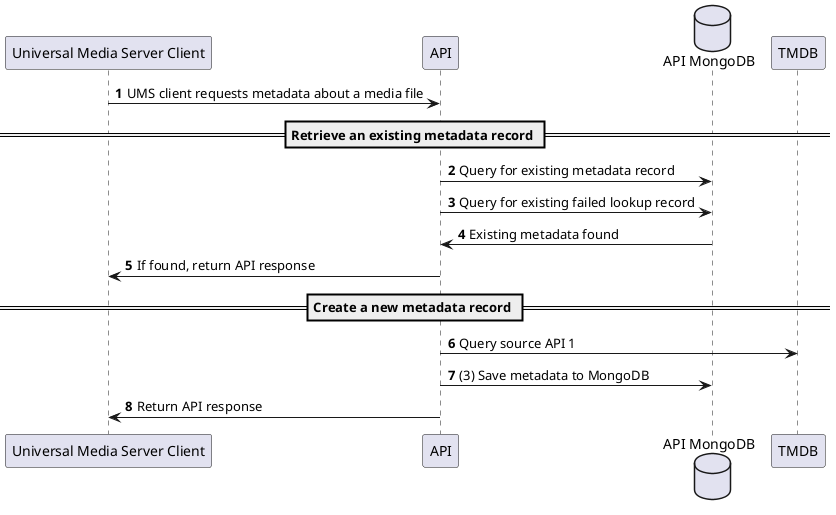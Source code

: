 @startuml
participant "Universal Media Server Client"
participant "API"
database "API MongoDB"
autonumber

"Universal Media Server Client" -> API: UMS client requests metadata about a media file

== Retrieve an existing metadata record ==

API -> "API MongoDB": Query for existing metadata record
API -> "API MongoDB": Query for existing failed lookup record
"API MongoDB" -> API: Existing metadata found
API -> "Universal Media Server Client": If found, return API response

== Create a new metadata record ==

API -> TMDB : Query source API 1

API -> "API MongoDB": (3) Save metadata to MongoDB

API -> "Universal Media Server Client": Return API response
